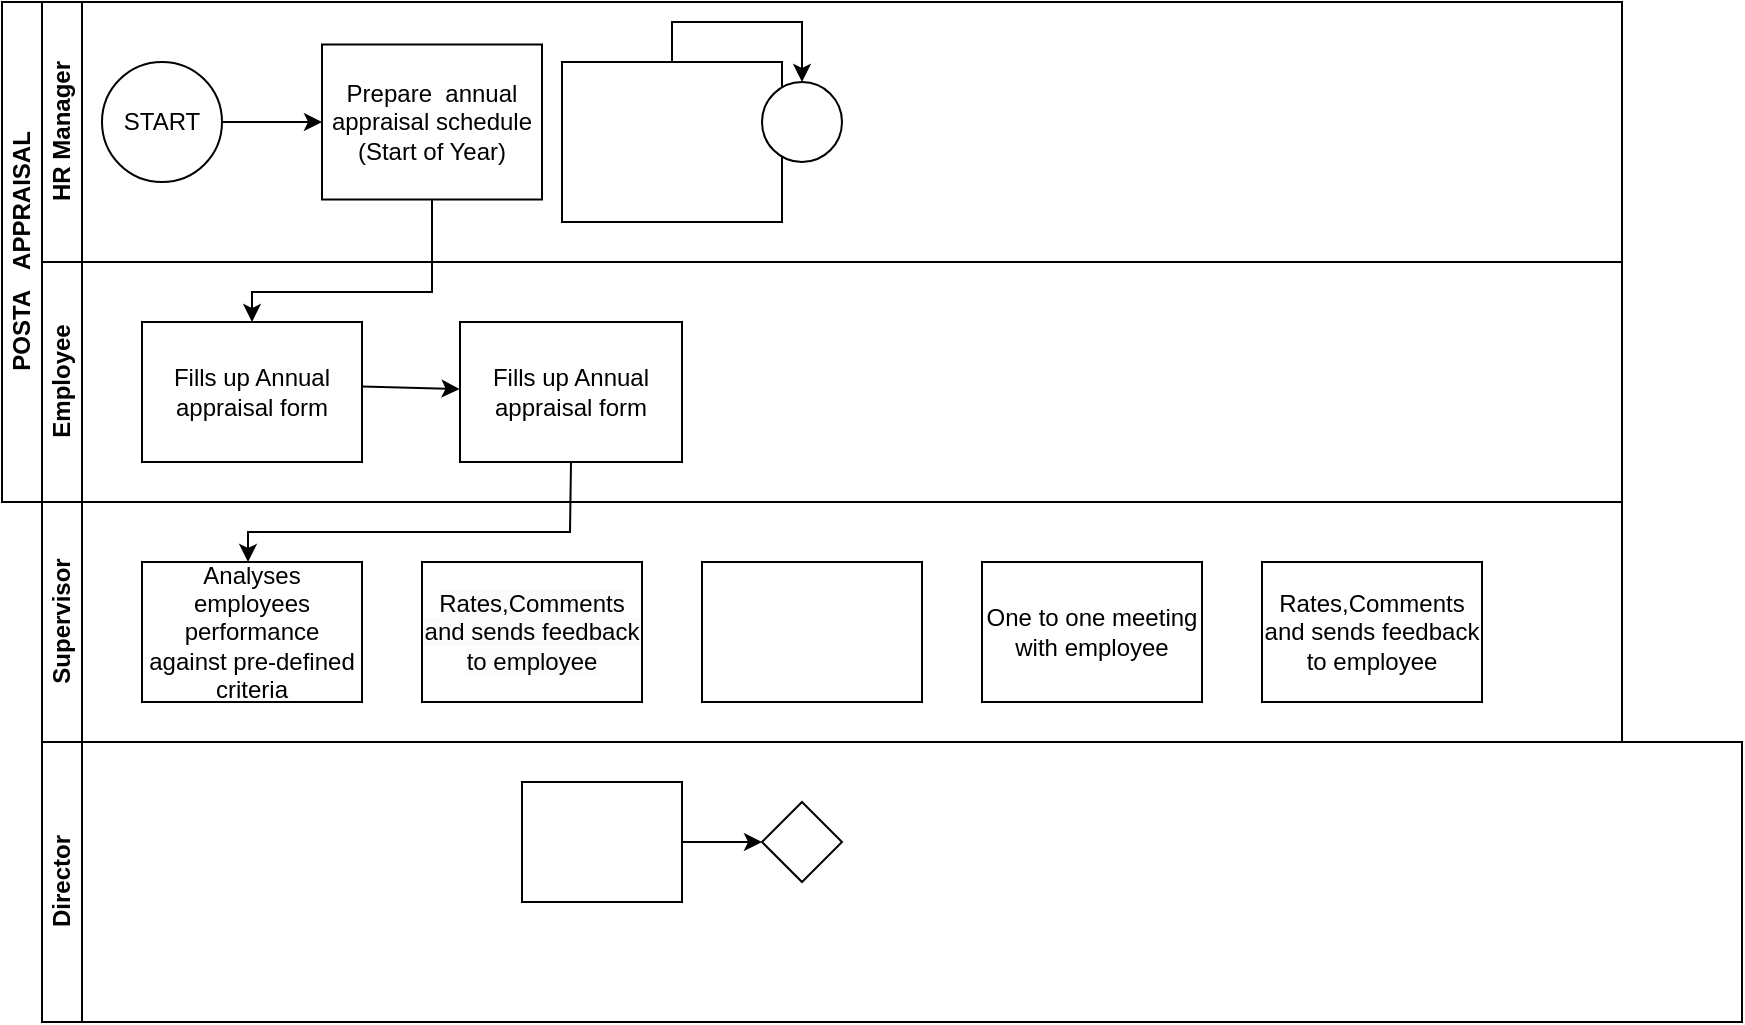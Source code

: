 <mxfile version="23.1.5" type="github">
  <diagram id="prtHgNgQTEPvFCAcTncT" name="Page-1">
    <mxGraphModel dx="974" dy="430" grid="1" gridSize="10" guides="1" tooltips="1" connect="1" arrows="1" fold="1" page="1" pageScale="1" pageWidth="827" pageHeight="1169" math="0" shadow="0">
      <root>
        <mxCell id="0" />
        <mxCell id="1" parent="0" />
        <mxCell id="dNxyNK7c78bLwvsdeMH5-19" value="POSTA&amp;nbsp; &amp;nbsp;APPRAISAL" style="swimlane;html=1;childLayout=stackLayout;resizeParent=1;resizeParentMax=0;horizontal=0;startSize=20;horizontalStack=0;" parent="1" vertex="1">
          <mxGeometry x="130" y="105" width="810" height="250" as="geometry" />
        </mxCell>
        <mxCell id="dNxyNK7c78bLwvsdeMH5-20" value="HR Manager" style="swimlane;html=1;startSize=20;horizontal=0;" parent="dNxyNK7c78bLwvsdeMH5-19" vertex="1">
          <mxGeometry x="20" width="790" height="130" as="geometry" />
        </mxCell>
        <mxCell id="dNxyNK7c78bLwvsdeMH5-25" value="" style="edgeStyle=orthogonalEdgeStyle;rounded=0;orthogonalLoop=1;jettySize=auto;html=1;" parent="dNxyNK7c78bLwvsdeMH5-20" source="dNxyNK7c78bLwvsdeMH5-23" target="dNxyNK7c78bLwvsdeMH5-24" edge="1">
          <mxGeometry relative="1" as="geometry" />
        </mxCell>
        <mxCell id="dNxyNK7c78bLwvsdeMH5-23" value="START" style="ellipse;whiteSpace=wrap;html=1;" parent="dNxyNK7c78bLwvsdeMH5-20" vertex="1">
          <mxGeometry x="30" y="30" width="60" height="60" as="geometry" />
        </mxCell>
        <mxCell id="dNxyNK7c78bLwvsdeMH5-24" value="Prepare&amp;nbsp; annual appraisal schedule (Start of Year)" style="rounded=0;whiteSpace=wrap;html=1;fontFamily=Helvetica;fontSize=12;fontColor=#000000;align=center;" parent="dNxyNK7c78bLwvsdeMH5-20" vertex="1">
          <mxGeometry x="140" y="21.25" width="110" height="77.5" as="geometry" />
        </mxCell>
        <mxCell id="dNxyNK7c78bLwvsdeMH5-33" value="" style="edgeStyle=orthogonalEdgeStyle;rounded=0;orthogonalLoop=1;jettySize=auto;html=1;endArrow=classic;endFill=1;" parent="dNxyNK7c78bLwvsdeMH5-20" source="dNxyNK7c78bLwvsdeMH5-30" target="dNxyNK7c78bLwvsdeMH5-32" edge="1">
          <mxGeometry relative="1" as="geometry" />
        </mxCell>
        <mxCell id="dNxyNK7c78bLwvsdeMH5-30" value="" style="rounded=0;whiteSpace=wrap;html=1;fontFamily=Helvetica;fontSize=12;fontColor=#000000;align=center;" parent="dNxyNK7c78bLwvsdeMH5-20" vertex="1">
          <mxGeometry x="260" y="30" width="110" height="80" as="geometry" />
        </mxCell>
        <mxCell id="dNxyNK7c78bLwvsdeMH5-32" value="" style="ellipse;whiteSpace=wrap;html=1;" parent="dNxyNK7c78bLwvsdeMH5-20" vertex="1">
          <mxGeometry x="360" y="40" width="40" height="40" as="geometry" />
        </mxCell>
        <mxCell id="dNxyNK7c78bLwvsdeMH5-21" value="Employee" style="swimlane;html=1;startSize=20;horizontal=0;" parent="dNxyNK7c78bLwvsdeMH5-19" vertex="1">
          <mxGeometry x="20" y="130" width="790" height="120" as="geometry" />
        </mxCell>
        <mxCell id="cqRgWEPfbCGdJ9D6sYik-15" value="Fills up Annual appraisal form" style="rounded=0;whiteSpace=wrap;html=1;fontFamily=Helvetica;fontSize=12;fontColor=#000000;align=center;" vertex="1" parent="dNxyNK7c78bLwvsdeMH5-21">
          <mxGeometry x="50" y="30" width="110" height="70" as="geometry" />
        </mxCell>
        <mxCell id="cqRgWEPfbCGdJ9D6sYik-37" value="Fills up Annual appraisal form" style="rounded=0;whiteSpace=wrap;html=1;fontFamily=Helvetica;fontSize=12;fontColor=#000000;align=center;" vertex="1" parent="dNxyNK7c78bLwvsdeMH5-21">
          <mxGeometry x="209" y="30" width="111" height="70" as="geometry" />
        </mxCell>
        <mxCell id="cqRgWEPfbCGdJ9D6sYik-38" value="" style="endArrow=classic;html=1;rounded=0;entryX=-0.002;entryY=0.479;entryDx=0;entryDy=0;entryPerimeter=0;" edge="1" parent="dNxyNK7c78bLwvsdeMH5-21" target="cqRgWEPfbCGdJ9D6sYik-37">
          <mxGeometry width="50" height="50" relative="1" as="geometry">
            <mxPoint x="160" y="62.24" as="sourcePoint" />
            <mxPoint x="209.666" y="67.76" as="targetPoint" />
          </mxGeometry>
        </mxCell>
        <mxCell id="cqRgWEPfbCGdJ9D6sYik-9" value="" style="edgeStyle=orthogonalEdgeStyle;rounded=0;orthogonalLoop=1;jettySize=auto;html=1;entryX=0.5;entryY=0;entryDx=0;entryDy=0;" edge="1" parent="dNxyNK7c78bLwvsdeMH5-19" source="dNxyNK7c78bLwvsdeMH5-24" target="cqRgWEPfbCGdJ9D6sYik-15">
          <mxGeometry relative="1" as="geometry">
            <mxPoint x="125" y="150" as="targetPoint" />
            <Array as="points">
              <mxPoint x="215" y="145" />
              <mxPoint x="125" y="145" />
            </Array>
          </mxGeometry>
        </mxCell>
        <mxCell id="cqRgWEPfbCGdJ9D6sYik-22" value="Director" style="swimlane;html=1;startSize=20;horizontal=0;" vertex="1" parent="1">
          <mxGeometry x="150" y="475" width="850" height="140" as="geometry" />
        </mxCell>
        <mxCell id="cqRgWEPfbCGdJ9D6sYik-23" value="" style="edgeStyle=orthogonalEdgeStyle;rounded=0;orthogonalLoop=1;jettySize=auto;html=1;endArrow=classic;endFill=1;" edge="1" parent="cqRgWEPfbCGdJ9D6sYik-22" source="cqRgWEPfbCGdJ9D6sYik-24" target="cqRgWEPfbCGdJ9D6sYik-25">
          <mxGeometry relative="1" as="geometry" />
        </mxCell>
        <mxCell id="cqRgWEPfbCGdJ9D6sYik-24" value="" style="rounded=0;whiteSpace=wrap;html=1;fontFamily=Helvetica;fontSize=12;fontColor=#000000;align=center;" vertex="1" parent="cqRgWEPfbCGdJ9D6sYik-22">
          <mxGeometry x="240" y="20" width="80" height="60" as="geometry" />
        </mxCell>
        <mxCell id="cqRgWEPfbCGdJ9D6sYik-25" value="" style="rhombus;whiteSpace=wrap;html=1;fontFamily=Helvetica;fontSize=12;fontColor=#000000;align=center;" vertex="1" parent="cqRgWEPfbCGdJ9D6sYik-22">
          <mxGeometry x="360" y="30" width="40" height="40" as="geometry" />
        </mxCell>
        <mxCell id="cqRgWEPfbCGdJ9D6sYik-31" value="Supervisor" style="swimlane;html=1;startSize=20;horizontal=0;" vertex="1" parent="1">
          <mxGeometry x="150" y="355" width="790" height="120" as="geometry" />
        </mxCell>
        <mxCell id="cqRgWEPfbCGdJ9D6sYik-32" value="Analyses employees performance against pre-defined criteria" style="rounded=0;whiteSpace=wrap;html=1;fontFamily=Helvetica;fontSize=12;fontColor=#000000;align=center;" vertex="1" parent="cqRgWEPfbCGdJ9D6sYik-31">
          <mxGeometry x="50" y="30" width="110" height="70" as="geometry" />
        </mxCell>
        <mxCell id="cqRgWEPfbCGdJ9D6sYik-33" value="&lt;span style=&quot;color: rgb(0, 0, 0); font-family: Helvetica; font-size: 12px; font-style: normal; font-variant-ligatures: normal; font-variant-caps: normal; font-weight: 400; letter-spacing: normal; orphans: 2; text-align: center; text-indent: 0px; text-transform: none; widows: 2; word-spacing: 0px; -webkit-text-stroke-width: 0px; background-color: rgb(251, 251, 251); text-decoration-thickness: initial; text-decoration-style: initial; text-decoration-color: initial; float: none; display: inline !important;&quot;&gt;Rates,Comments and sends feedback to employee&lt;/span&gt;" style="rounded=0;whiteSpace=wrap;html=1;fontFamily=Helvetica;fontSize=12;fontColor=#000000;align=center;" vertex="1" parent="cqRgWEPfbCGdJ9D6sYik-31">
          <mxGeometry x="190" y="30" width="110" height="70" as="geometry" />
        </mxCell>
        <mxCell id="cqRgWEPfbCGdJ9D6sYik-34" value="" style="rounded=0;whiteSpace=wrap;html=1;fontFamily=Helvetica;fontSize=12;fontColor=#000000;align=center;" vertex="1" parent="cqRgWEPfbCGdJ9D6sYik-31">
          <mxGeometry x="330" y="30" width="110" height="70" as="geometry" />
        </mxCell>
        <mxCell id="cqRgWEPfbCGdJ9D6sYik-35" value="One to one meeting with employee" style="rounded=0;whiteSpace=wrap;html=1;fontFamily=Helvetica;fontSize=12;fontColor=#000000;align=center;" vertex="1" parent="cqRgWEPfbCGdJ9D6sYik-31">
          <mxGeometry x="470" y="30" width="110" height="70" as="geometry" />
        </mxCell>
        <mxCell id="cqRgWEPfbCGdJ9D6sYik-36" value="Rates,Comments and sends feedback to employee" style="rounded=0;whiteSpace=wrap;html=1;fontFamily=Helvetica;fontSize=12;fontColor=#000000;align=center;" vertex="1" parent="cqRgWEPfbCGdJ9D6sYik-31">
          <mxGeometry x="610" y="30" width="110" height="70" as="geometry" />
        </mxCell>
        <mxCell id="cqRgWEPfbCGdJ9D6sYik-40" value="" style="endArrow=classic;html=1;rounded=0;exitX=0.5;exitY=1;exitDx=0;exitDy=0;" edge="1" parent="cqRgWEPfbCGdJ9D6sYik-31" source="cqRgWEPfbCGdJ9D6sYik-37">
          <mxGeometry width="50" height="50" relative="1" as="geometry">
            <mxPoint x="264" y="-15" as="sourcePoint" />
            <mxPoint x="103" y="30" as="targetPoint" />
            <Array as="points">
              <mxPoint x="264" y="15" />
              <mxPoint x="218" y="15" />
              <mxPoint x="178" y="15" />
              <mxPoint x="139" y="15" />
              <mxPoint x="103" y="15" />
            </Array>
          </mxGeometry>
        </mxCell>
      </root>
    </mxGraphModel>
  </diagram>
</mxfile>
